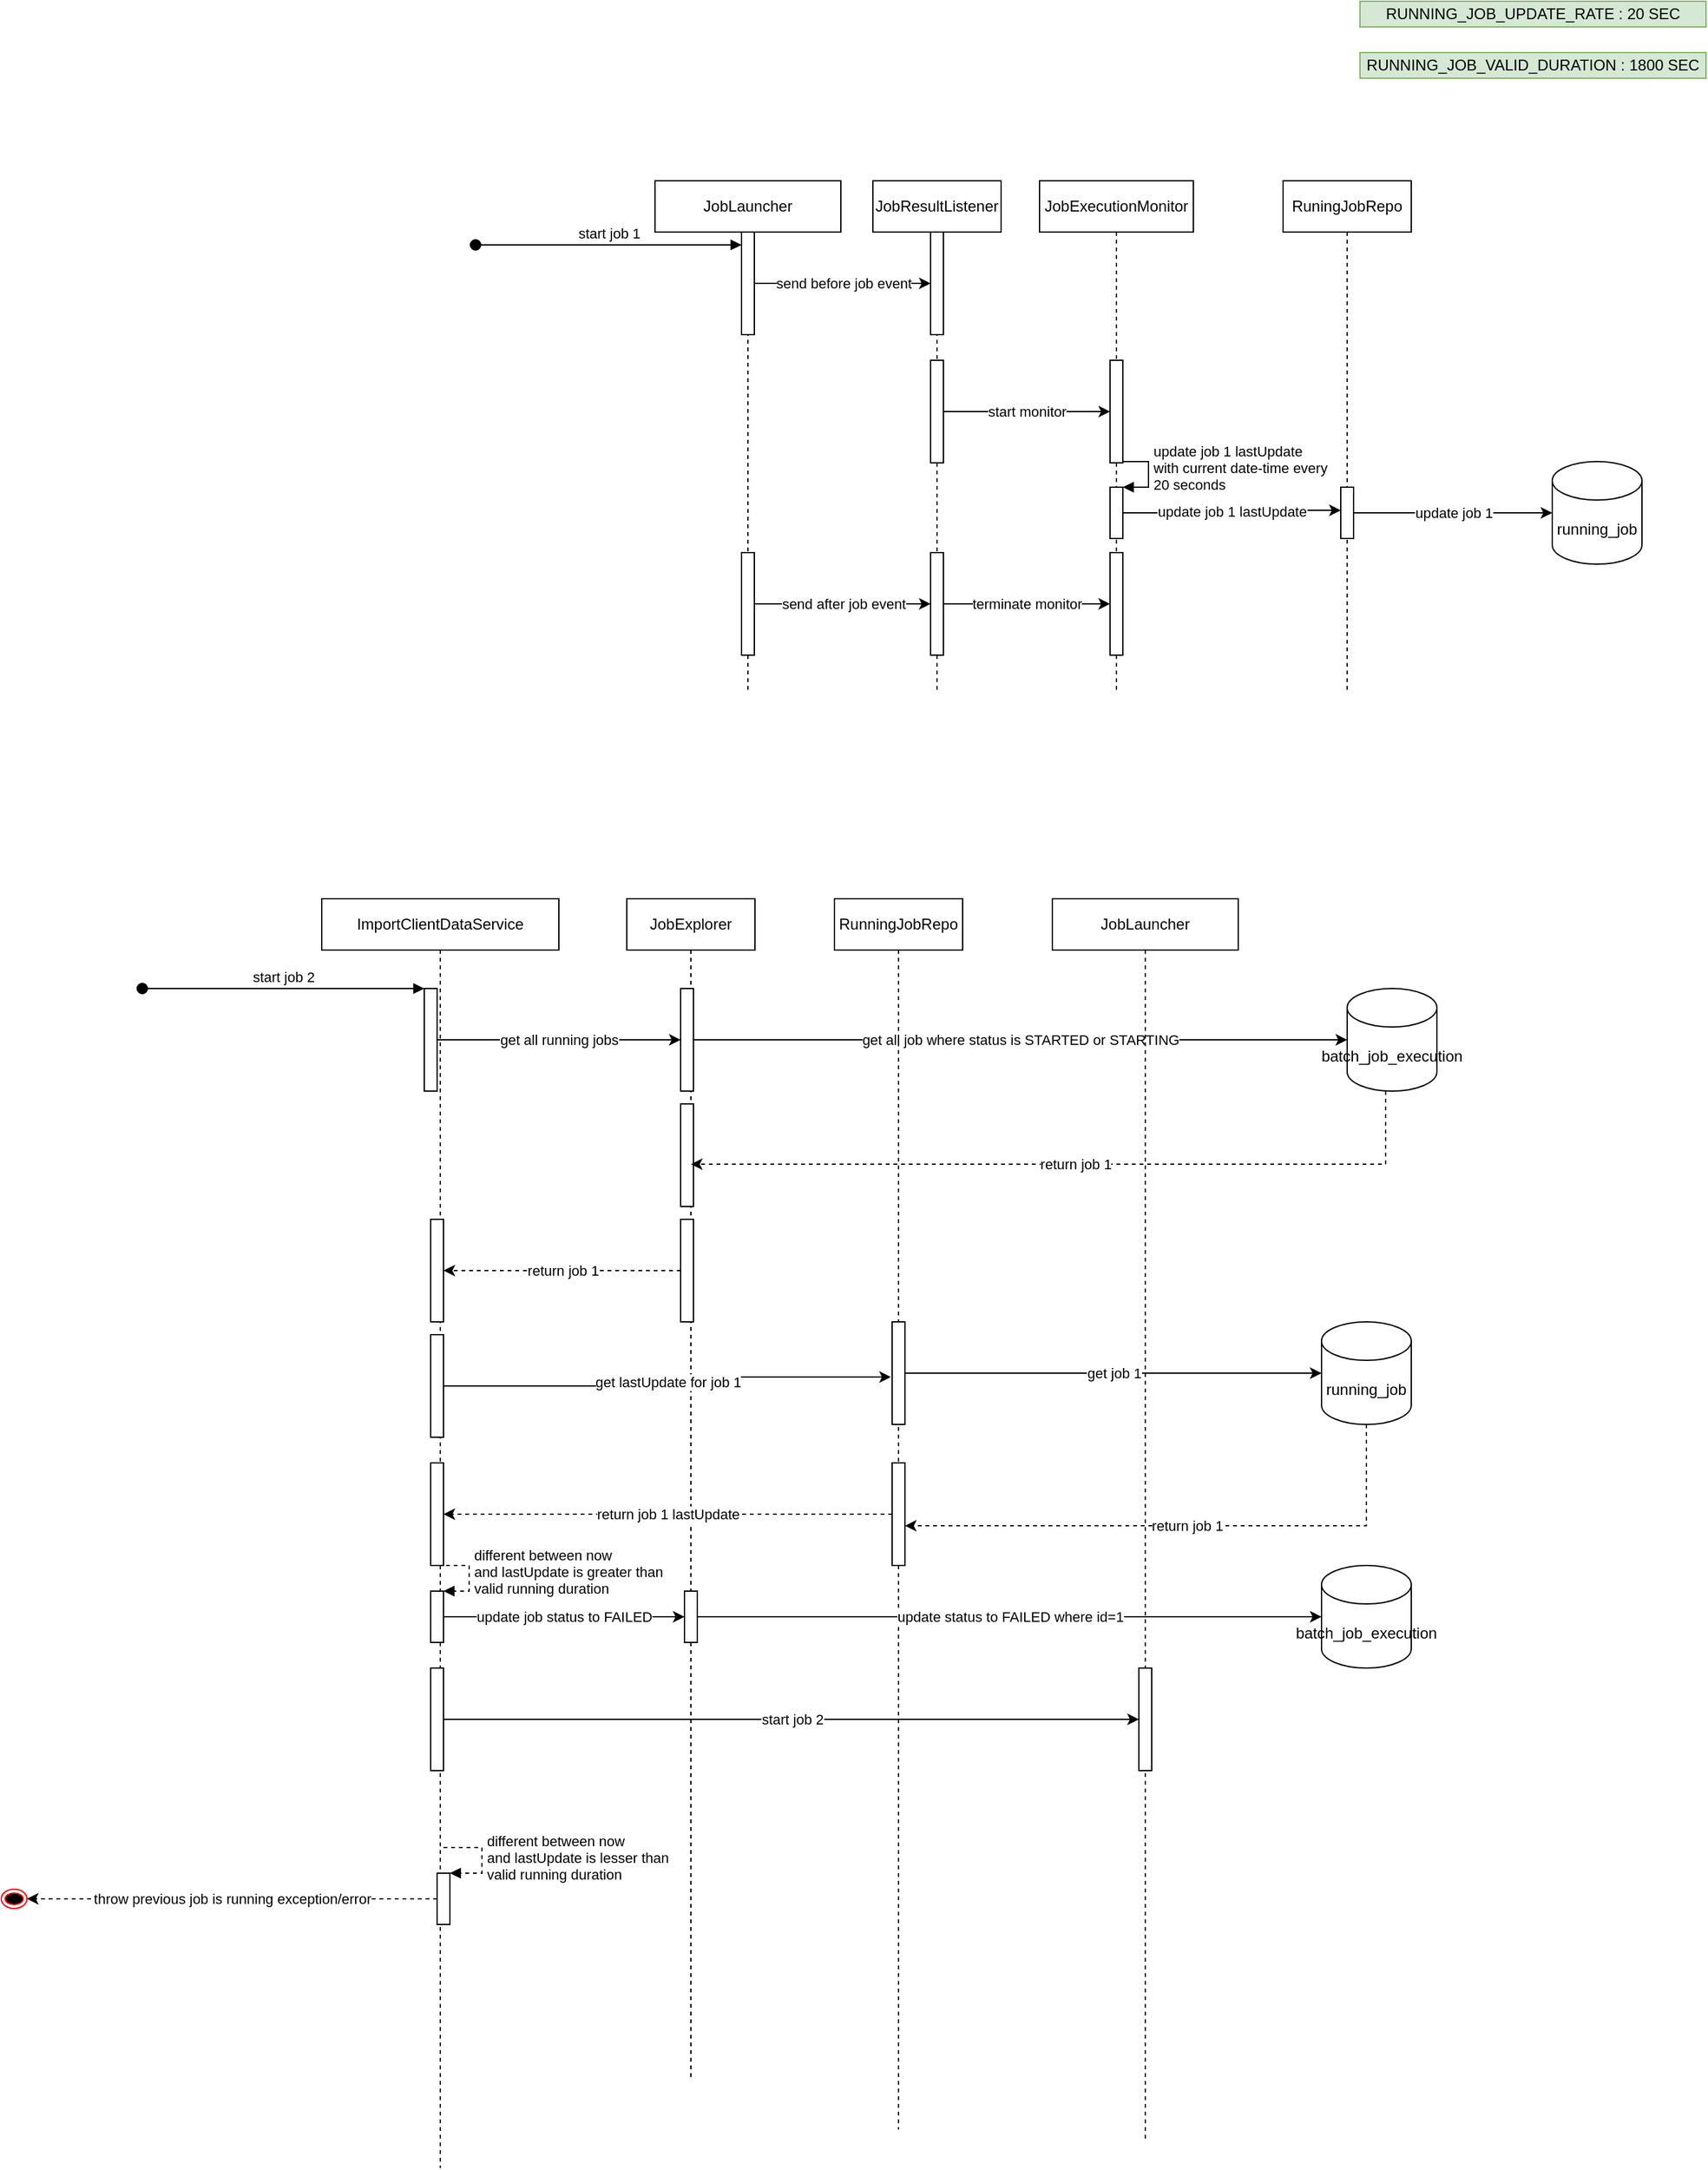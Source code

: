 <mxfile version="15.5.9" type="github">
  <diagram id="b_JwN8Kx61OKyOZPGAQf" name="Page-1">
    <mxGraphModel dx="2194" dy="802" grid="1" gridSize="10" guides="1" tooltips="1" connect="1" arrows="1" fold="1" page="1" pageScale="1" pageWidth="850" pageHeight="1100" math="0" shadow="0">
      <root>
        <mxCell id="0" />
        <mxCell id="1" parent="0" />
        <mxCell id="JN4VMpjm8h-r0COUKPYH-2" value="RUNNING_JOB_UPDATE_RATE : 20 SEC" style="rounded=0;whiteSpace=wrap;html=1;fillColor=#d5e8d4;strokeColor=#82b366;" vertex="1" parent="1">
          <mxGeometry x="490" y="20" width="270" height="20" as="geometry" />
        </mxCell>
        <mxCell id="JN4VMpjm8h-r0COUKPYH-3" value="RUNNING_JOB_VALID_DURATION : 1800 SEC" style="rounded=0;whiteSpace=wrap;html=1;fillColor=#d5e8d4;strokeColor=#82b366;" vertex="1" parent="1">
          <mxGeometry x="490" y="60" width="270" height="20" as="geometry" />
        </mxCell>
        <mxCell id="JN4VMpjm8h-r0COUKPYH-7" value="JobLauncher" style="shape=umlLifeline;perimeter=lifelinePerimeter;whiteSpace=wrap;html=1;container=1;collapsible=0;recursiveResize=0;outlineConnect=0;" vertex="1" parent="1">
          <mxGeometry x="-60" y="160" width="145" height="400" as="geometry" />
        </mxCell>
        <mxCell id="JN4VMpjm8h-r0COUKPYH-11" value="" style="html=1;points=[];perimeter=orthogonalPerimeter;" vertex="1" parent="JN4VMpjm8h-r0COUKPYH-7">
          <mxGeometry x="67.5" y="40" width="10" height="80" as="geometry" />
        </mxCell>
        <mxCell id="JN4VMpjm8h-r0COUKPYH-12" value="start job 1" style="html=1;verticalAlign=bottom;startArrow=oval;endArrow=block;startSize=8;rounded=0;" edge="1" target="JN4VMpjm8h-r0COUKPYH-11" parent="JN4VMpjm8h-r0COUKPYH-7">
          <mxGeometry relative="1" as="geometry">
            <mxPoint x="-140" y="50" as="sourcePoint" />
          </mxGeometry>
        </mxCell>
        <mxCell id="JN4VMpjm8h-r0COUKPYH-49" value="" style="html=1;points=[];perimeter=orthogonalPerimeter;" vertex="1" parent="JN4VMpjm8h-r0COUKPYH-7">
          <mxGeometry x="67.5" y="290" width="10" height="80" as="geometry" />
        </mxCell>
        <mxCell id="JN4VMpjm8h-r0COUKPYH-8" value="JobExecutionMonitor" style="shape=umlLifeline;perimeter=lifelinePerimeter;whiteSpace=wrap;html=1;container=1;collapsible=0;recursiveResize=0;outlineConnect=0;" vertex="1" parent="1">
          <mxGeometry x="240" y="160" width="120" height="400" as="geometry" />
        </mxCell>
        <mxCell id="JN4VMpjm8h-r0COUKPYH-17" value="" style="html=1;points=[];perimeter=orthogonalPerimeter;" vertex="1" parent="JN4VMpjm8h-r0COUKPYH-8">
          <mxGeometry x="55" y="239" width="10" height="40" as="geometry" />
        </mxCell>
        <mxCell id="JN4VMpjm8h-r0COUKPYH-18" value="update job 1 lastUpdate&lt;br&gt;with current date-time every&lt;br&gt;20 seconds" style="edgeStyle=orthogonalEdgeStyle;html=1;align=left;spacingLeft=2;endArrow=block;rounded=0;entryX=1;entryY=0;" edge="1" target="JN4VMpjm8h-r0COUKPYH-17" parent="JN4VMpjm8h-r0COUKPYH-8">
          <mxGeometry relative="1" as="geometry">
            <mxPoint x="55" y="219" as="sourcePoint" />
            <Array as="points">
              <mxPoint x="85" y="219" />
            </Array>
          </mxGeometry>
        </mxCell>
        <mxCell id="JN4VMpjm8h-r0COUKPYH-34" value="" style="html=1;points=[];perimeter=orthogonalPerimeter;" vertex="1" parent="JN4VMpjm8h-r0COUKPYH-8">
          <mxGeometry x="55" y="140" width="10" height="80" as="geometry" />
        </mxCell>
        <mxCell id="JN4VMpjm8h-r0COUKPYH-58" value="" style="html=1;points=[];perimeter=orthogonalPerimeter;" vertex="1" parent="JN4VMpjm8h-r0COUKPYH-8">
          <mxGeometry x="55" y="290" width="10" height="80" as="geometry" />
        </mxCell>
        <mxCell id="JN4VMpjm8h-r0COUKPYH-9" value="running_job" style="shape=cylinder3;whiteSpace=wrap;html=1;boundedLbl=1;backgroundOutline=1;size=15;" vertex="1" parent="1">
          <mxGeometry x="640" y="379" width="70" height="80" as="geometry" />
        </mxCell>
        <mxCell id="JN4VMpjm8h-r0COUKPYH-26" value="JobResultListener" style="shape=umlLifeline;perimeter=lifelinePerimeter;whiteSpace=wrap;html=1;container=1;collapsible=0;recursiveResize=0;outlineConnect=0;" vertex="1" parent="1">
          <mxGeometry x="110" y="160" width="100" height="400" as="geometry" />
        </mxCell>
        <mxCell id="JN4VMpjm8h-r0COUKPYH-27" value="" style="html=1;points=[];perimeter=orthogonalPerimeter;" vertex="1" parent="JN4VMpjm8h-r0COUKPYH-26">
          <mxGeometry x="45" y="40" width="10" height="80" as="geometry" />
        </mxCell>
        <mxCell id="JN4VMpjm8h-r0COUKPYH-30" value="" style="html=1;points=[];perimeter=orthogonalPerimeter;" vertex="1" parent="JN4VMpjm8h-r0COUKPYH-26">
          <mxGeometry x="45" y="140" width="10" height="80" as="geometry" />
        </mxCell>
        <mxCell id="JN4VMpjm8h-r0COUKPYH-50" value="" style="html=1;points=[];perimeter=orthogonalPerimeter;" vertex="1" parent="JN4VMpjm8h-r0COUKPYH-26">
          <mxGeometry x="45" y="290" width="10" height="80" as="geometry" />
        </mxCell>
        <mxCell id="JN4VMpjm8h-r0COUKPYH-28" value="send before job event" style="edgeStyle=orthogonalEdgeStyle;rounded=0;orthogonalLoop=1;jettySize=auto;html=1;" edge="1" parent="1" source="JN4VMpjm8h-r0COUKPYH-11" target="JN4VMpjm8h-r0COUKPYH-27">
          <mxGeometry relative="1" as="geometry" />
        </mxCell>
        <mxCell id="JN4VMpjm8h-r0COUKPYH-35" value="start monitor" style="edgeStyle=orthogonalEdgeStyle;rounded=0;orthogonalLoop=1;jettySize=auto;html=1;" edge="1" parent="1" source="JN4VMpjm8h-r0COUKPYH-30" target="JN4VMpjm8h-r0COUKPYH-34">
          <mxGeometry relative="1" as="geometry" />
        </mxCell>
        <mxCell id="JN4VMpjm8h-r0COUKPYH-36" value="update job 1 lastUpdate" style="edgeStyle=orthogonalEdgeStyle;rounded=0;orthogonalLoop=1;jettySize=auto;html=1;entryX=0;entryY=0.45;entryDx=0;entryDy=0;entryPerimeter=0;" edge="1" parent="1" source="JN4VMpjm8h-r0COUKPYH-17" target="JN4VMpjm8h-r0COUKPYH-78">
          <mxGeometry relative="1" as="geometry" />
        </mxCell>
        <mxCell id="JN4VMpjm8h-r0COUKPYH-51" value="send after job event" style="edgeStyle=orthogonalEdgeStyle;rounded=0;orthogonalLoop=1;jettySize=auto;html=1;" edge="1" parent="1" source="JN4VMpjm8h-r0COUKPYH-49" target="JN4VMpjm8h-r0COUKPYH-50">
          <mxGeometry relative="1" as="geometry" />
        </mxCell>
        <mxCell id="JN4VMpjm8h-r0COUKPYH-59" value="terminate monitor" style="edgeStyle=orthogonalEdgeStyle;rounded=0;orthogonalLoop=1;jettySize=auto;html=1;" edge="1" parent="1" source="JN4VMpjm8h-r0COUKPYH-50" target="JN4VMpjm8h-r0COUKPYH-58">
          <mxGeometry relative="1" as="geometry" />
        </mxCell>
        <mxCell id="JN4VMpjm8h-r0COUKPYH-60" value="ImportClientDataService" style="shape=umlLifeline;perimeter=lifelinePerimeter;whiteSpace=wrap;html=1;container=1;collapsible=0;recursiveResize=0;outlineConnect=0;" vertex="1" parent="1">
          <mxGeometry x="-320" y="720" width="185" height="990" as="geometry" />
        </mxCell>
        <mxCell id="JN4VMpjm8h-r0COUKPYH-61" value="" style="html=1;points=[];perimeter=orthogonalPerimeter;" vertex="1" parent="JN4VMpjm8h-r0COUKPYH-60">
          <mxGeometry x="80" y="70" width="10" height="80" as="geometry" />
        </mxCell>
        <mxCell id="JN4VMpjm8h-r0COUKPYH-62" value="start job 2" style="html=1;verticalAlign=bottom;startArrow=oval;endArrow=block;startSize=8;rounded=0;" edge="1" target="JN4VMpjm8h-r0COUKPYH-61" parent="JN4VMpjm8h-r0COUKPYH-60">
          <mxGeometry relative="1" as="geometry">
            <mxPoint x="-140" y="70" as="sourcePoint" />
          </mxGeometry>
        </mxCell>
        <mxCell id="JN4VMpjm8h-r0COUKPYH-75" value="" style="html=1;points=[];perimeter=orthogonalPerimeter;" vertex="1" parent="JN4VMpjm8h-r0COUKPYH-60">
          <mxGeometry x="85" y="250" width="10" height="80" as="geometry" />
        </mxCell>
        <mxCell id="JN4VMpjm8h-r0COUKPYH-82" value="" style="html=1;points=[];perimeter=orthogonalPerimeter;" vertex="1" parent="JN4VMpjm8h-r0COUKPYH-60">
          <mxGeometry x="85" y="340" width="10" height="80" as="geometry" />
        </mxCell>
        <mxCell id="JN4VMpjm8h-r0COUKPYH-91" value="" style="html=1;points=[];perimeter=orthogonalPerimeter;" vertex="1" parent="JN4VMpjm8h-r0COUKPYH-60">
          <mxGeometry x="85" y="440" width="10" height="80" as="geometry" />
        </mxCell>
        <mxCell id="JN4VMpjm8h-r0COUKPYH-99" value="" style="html=1;points=[];perimeter=orthogonalPerimeter;" vertex="1" parent="JN4VMpjm8h-r0COUKPYH-60">
          <mxGeometry x="85" y="540" width="10" height="40" as="geometry" />
        </mxCell>
        <mxCell id="JN4VMpjm8h-r0COUKPYH-100" value="different between now &lt;br&gt;and lastUpdate is greater than &lt;br&gt;valid running duration" style="edgeStyle=orthogonalEdgeStyle;html=1;align=left;spacingLeft=2;endArrow=block;rounded=0;entryX=1;entryY=0;dashed=1;" edge="1" target="JN4VMpjm8h-r0COUKPYH-99" parent="JN4VMpjm8h-r0COUKPYH-60">
          <mxGeometry relative="1" as="geometry">
            <mxPoint x="85" y="520" as="sourcePoint" />
            <Array as="points">
              <mxPoint x="115" y="520" />
            </Array>
          </mxGeometry>
        </mxCell>
        <mxCell id="JN4VMpjm8h-r0COUKPYH-102" value="" style="html=1;points=[];perimeter=orthogonalPerimeter;" vertex="1" parent="JN4VMpjm8h-r0COUKPYH-60">
          <mxGeometry x="90" y="760" width="10" height="40" as="geometry" />
        </mxCell>
        <mxCell id="JN4VMpjm8h-r0COUKPYH-103" value="different between now &lt;br&gt;and lastUpdate is lesser than &lt;br&gt;valid running duration" style="edgeStyle=orthogonalEdgeStyle;html=1;align=left;spacingLeft=2;endArrow=block;rounded=0;entryX=1;entryY=0;dashed=1;" edge="1" parent="JN4VMpjm8h-r0COUKPYH-60" target="JN4VMpjm8h-r0COUKPYH-102">
          <mxGeometry relative="1" as="geometry">
            <mxPoint x="95" y="740" as="sourcePoint" />
            <Array as="points">
              <mxPoint x="125" y="740" />
            </Array>
          </mxGeometry>
        </mxCell>
        <mxCell id="JN4VMpjm8h-r0COUKPYH-119" value="" style="html=1;points=[];perimeter=orthogonalPerimeter;" vertex="1" parent="JN4VMpjm8h-r0COUKPYH-60">
          <mxGeometry x="85" y="600" width="10" height="80" as="geometry" />
        </mxCell>
        <mxCell id="JN4VMpjm8h-r0COUKPYH-66" value="JobExplorer" style="shape=umlLifeline;perimeter=lifelinePerimeter;whiteSpace=wrap;html=1;container=1;collapsible=0;recursiveResize=0;outlineConnect=0;" vertex="1" parent="1">
          <mxGeometry x="-82" y="720" width="100" height="920" as="geometry" />
        </mxCell>
        <mxCell id="JN4VMpjm8h-r0COUKPYH-67" value="" style="html=1;points=[];perimeter=orthogonalPerimeter;" vertex="1" parent="JN4VMpjm8h-r0COUKPYH-66">
          <mxGeometry x="42" y="70" width="10" height="80" as="geometry" />
        </mxCell>
        <mxCell id="JN4VMpjm8h-r0COUKPYH-71" value="" style="html=1;points=[];perimeter=orthogonalPerimeter;" vertex="1" parent="JN4VMpjm8h-r0COUKPYH-66">
          <mxGeometry x="42" y="160" width="10" height="80" as="geometry" />
        </mxCell>
        <mxCell id="JN4VMpjm8h-r0COUKPYH-73" value="" style="html=1;points=[];perimeter=orthogonalPerimeter;" vertex="1" parent="JN4VMpjm8h-r0COUKPYH-66">
          <mxGeometry x="42" y="250" width="10" height="80" as="geometry" />
        </mxCell>
        <mxCell id="JN4VMpjm8h-r0COUKPYH-111" value="" style="html=1;points=[];perimeter=orthogonalPerimeter;" vertex="1" parent="JN4VMpjm8h-r0COUKPYH-66">
          <mxGeometry x="45" y="540" width="10" height="40" as="geometry" />
        </mxCell>
        <mxCell id="JN4VMpjm8h-r0COUKPYH-68" value="get all running jobs" style="edgeStyle=orthogonalEdgeStyle;rounded=0;orthogonalLoop=1;jettySize=auto;html=1;" edge="1" parent="1" source="JN4VMpjm8h-r0COUKPYH-61" target="JN4VMpjm8h-r0COUKPYH-67">
          <mxGeometry relative="1" as="geometry" />
        </mxCell>
        <mxCell id="JN4VMpjm8h-r0COUKPYH-72" value="return job 1" style="edgeStyle=orthogonalEdgeStyle;rounded=0;orthogonalLoop=1;jettySize=auto;html=1;entryX=0.8;entryY=0.588;entryDx=0;entryDy=0;entryPerimeter=0;dashed=1;" edge="1" parent="1" source="JN4VMpjm8h-r0COUKPYH-69" target="JN4VMpjm8h-r0COUKPYH-71">
          <mxGeometry relative="1" as="geometry">
            <Array as="points">
              <mxPoint x="510" y="927" />
            </Array>
          </mxGeometry>
        </mxCell>
        <mxCell id="JN4VMpjm8h-r0COUKPYH-69" value="batch_job_execution" style="shape=cylinder3;whiteSpace=wrap;html=1;boundedLbl=1;backgroundOutline=1;size=15;" vertex="1" parent="1">
          <mxGeometry x="480" y="790" width="70" height="80" as="geometry" />
        </mxCell>
        <mxCell id="JN4VMpjm8h-r0COUKPYH-70" value="get all job where status is STARTED or STARTING" style="edgeStyle=orthogonalEdgeStyle;rounded=0;orthogonalLoop=1;jettySize=auto;html=1;" edge="1" parent="1" source="JN4VMpjm8h-r0COUKPYH-67" target="JN4VMpjm8h-r0COUKPYH-69">
          <mxGeometry relative="1" as="geometry" />
        </mxCell>
        <mxCell id="JN4VMpjm8h-r0COUKPYH-76" value="return job 1" style="edgeStyle=orthogonalEdgeStyle;rounded=0;orthogonalLoop=1;jettySize=auto;html=1;dashed=1;" edge="1" parent="1" source="JN4VMpjm8h-r0COUKPYH-73" target="JN4VMpjm8h-r0COUKPYH-75">
          <mxGeometry relative="1" as="geometry" />
        </mxCell>
        <mxCell id="JN4VMpjm8h-r0COUKPYH-77" value="RuningJobRepo" style="shape=umlLifeline;perimeter=lifelinePerimeter;whiteSpace=wrap;html=1;container=1;collapsible=0;recursiveResize=0;outlineConnect=0;" vertex="1" parent="1">
          <mxGeometry x="430" y="160" width="100" height="400" as="geometry" />
        </mxCell>
        <mxCell id="JN4VMpjm8h-r0COUKPYH-78" value="" style="html=1;points=[];perimeter=orthogonalPerimeter;" vertex="1" parent="JN4VMpjm8h-r0COUKPYH-77">
          <mxGeometry x="45" y="239" width="10" height="40" as="geometry" />
        </mxCell>
        <mxCell id="JN4VMpjm8h-r0COUKPYH-80" value="update job 1" style="edgeStyle=orthogonalEdgeStyle;rounded=0;orthogonalLoop=1;jettySize=auto;html=1;" edge="1" parent="1" source="JN4VMpjm8h-r0COUKPYH-78" target="JN4VMpjm8h-r0COUKPYH-9">
          <mxGeometry relative="1" as="geometry" />
        </mxCell>
        <mxCell id="JN4VMpjm8h-r0COUKPYH-81" value="RunningJobRepo" style="shape=umlLifeline;perimeter=lifelinePerimeter;whiteSpace=wrap;html=1;container=1;collapsible=0;recursiveResize=0;outlineConnect=0;" vertex="1" parent="1">
          <mxGeometry x="80" y="720" width="100" height="960" as="geometry" />
        </mxCell>
        <mxCell id="JN4VMpjm8h-r0COUKPYH-85" value="" style="html=1;points=[];perimeter=orthogonalPerimeter;" vertex="1" parent="JN4VMpjm8h-r0COUKPYH-81">
          <mxGeometry x="45" y="330" width="10" height="80" as="geometry" />
        </mxCell>
        <mxCell id="JN4VMpjm8h-r0COUKPYH-89" value="" style="html=1;points=[];perimeter=orthogonalPerimeter;" vertex="1" parent="JN4VMpjm8h-r0COUKPYH-81">
          <mxGeometry x="45" y="440" width="10" height="80" as="geometry" />
        </mxCell>
        <mxCell id="JN4VMpjm8h-r0COUKPYH-84" value="get lastUpdate for job 1" style="edgeStyle=orthogonalEdgeStyle;rounded=0;orthogonalLoop=1;jettySize=auto;html=1;entryX=-0.1;entryY=0.538;entryDx=0;entryDy=0;entryPerimeter=0;" edge="1" parent="1" source="JN4VMpjm8h-r0COUKPYH-82" target="JN4VMpjm8h-r0COUKPYH-85">
          <mxGeometry relative="1" as="geometry">
            <mxPoint x="30" y="1200" as="targetPoint" />
          </mxGeometry>
        </mxCell>
        <mxCell id="JN4VMpjm8h-r0COUKPYH-90" value="return job 1" style="edgeStyle=orthogonalEdgeStyle;rounded=0;orthogonalLoop=1;jettySize=auto;html=1;entryX=1;entryY=0.613;entryDx=0;entryDy=0;entryPerimeter=0;dashed=1;" edge="1" parent="1" source="JN4VMpjm8h-r0COUKPYH-87" target="JN4VMpjm8h-r0COUKPYH-89">
          <mxGeometry relative="1" as="geometry">
            <Array as="points">
              <mxPoint x="495" y="1209" />
            </Array>
          </mxGeometry>
        </mxCell>
        <mxCell id="JN4VMpjm8h-r0COUKPYH-87" value="running_job" style="shape=cylinder3;whiteSpace=wrap;html=1;boundedLbl=1;backgroundOutline=1;size=15;" vertex="1" parent="1">
          <mxGeometry x="460" y="1050" width="70" height="80" as="geometry" />
        </mxCell>
        <mxCell id="JN4VMpjm8h-r0COUKPYH-88" value="get job 1" style="edgeStyle=orthogonalEdgeStyle;rounded=0;orthogonalLoop=1;jettySize=auto;html=1;entryX=0;entryY=0.5;entryDx=0;entryDy=0;entryPerimeter=0;" edge="1" parent="1" source="JN4VMpjm8h-r0COUKPYH-85" target="JN4VMpjm8h-r0COUKPYH-87">
          <mxGeometry relative="1" as="geometry" />
        </mxCell>
        <mxCell id="JN4VMpjm8h-r0COUKPYH-92" value="return job 1 lastUpdate" style="edgeStyle=orthogonalEdgeStyle;rounded=0;orthogonalLoop=1;jettySize=auto;html=1;dashed=1;" edge="1" parent="1" source="JN4VMpjm8h-r0COUKPYH-89" target="JN4VMpjm8h-r0COUKPYH-91">
          <mxGeometry relative="1" as="geometry" />
        </mxCell>
        <mxCell id="JN4VMpjm8h-r0COUKPYH-112" value="update job status to FAILED" style="edgeStyle=orthogonalEdgeStyle;rounded=0;orthogonalLoop=1;jettySize=auto;html=1;" edge="1" parent="1" source="JN4VMpjm8h-r0COUKPYH-99" target="JN4VMpjm8h-r0COUKPYH-111">
          <mxGeometry relative="1" as="geometry" />
        </mxCell>
        <mxCell id="JN4VMpjm8h-r0COUKPYH-113" value="batch_job_execution" style="shape=cylinder3;whiteSpace=wrap;html=1;boundedLbl=1;backgroundOutline=1;size=15;" vertex="1" parent="1">
          <mxGeometry x="460" y="1240" width="70" height="80" as="geometry" />
        </mxCell>
        <mxCell id="JN4VMpjm8h-r0COUKPYH-114" value="update status to FAILED where id=1" style="edgeStyle=orthogonalEdgeStyle;rounded=0;orthogonalLoop=1;jettySize=auto;html=1;" edge="1" parent="1" source="JN4VMpjm8h-r0COUKPYH-111" target="JN4VMpjm8h-r0COUKPYH-113">
          <mxGeometry relative="1" as="geometry" />
        </mxCell>
        <mxCell id="JN4VMpjm8h-r0COUKPYH-115" value="JobLauncher" style="shape=umlLifeline;perimeter=lifelinePerimeter;whiteSpace=wrap;html=1;container=1;collapsible=0;recursiveResize=0;outlineConnect=0;" vertex="1" parent="1">
          <mxGeometry x="250" y="720" width="145" height="970" as="geometry" />
        </mxCell>
        <mxCell id="JN4VMpjm8h-r0COUKPYH-120" value="" style="html=1;points=[];perimeter=orthogonalPerimeter;" vertex="1" parent="JN4VMpjm8h-r0COUKPYH-115">
          <mxGeometry x="67.5" y="600" width="10" height="80" as="geometry" />
        </mxCell>
        <mxCell id="JN4VMpjm8h-r0COUKPYH-121" value="start job 2" style="edgeStyle=orthogonalEdgeStyle;rounded=0;orthogonalLoop=1;jettySize=auto;html=1;" edge="1" parent="1" source="JN4VMpjm8h-r0COUKPYH-119" target="JN4VMpjm8h-r0COUKPYH-120">
          <mxGeometry relative="1" as="geometry" />
        </mxCell>
        <mxCell id="JN4VMpjm8h-r0COUKPYH-122" value="" style="ellipse;html=1;shape=endState;fillColor=#000000;strokeColor=#ff0000;" vertex="1" parent="1">
          <mxGeometry x="-570" y="1492.5" width="20" height="15" as="geometry" />
        </mxCell>
        <mxCell id="JN4VMpjm8h-r0COUKPYH-123" value="throw previous job is running exception/error" style="edgeStyle=orthogonalEdgeStyle;rounded=0;orthogonalLoop=1;jettySize=auto;html=1;entryX=1;entryY=0.5;entryDx=0;entryDy=0;dashed=1;" edge="1" parent="1" source="JN4VMpjm8h-r0COUKPYH-102" target="JN4VMpjm8h-r0COUKPYH-122">
          <mxGeometry relative="1" as="geometry" />
        </mxCell>
      </root>
    </mxGraphModel>
  </diagram>
</mxfile>
